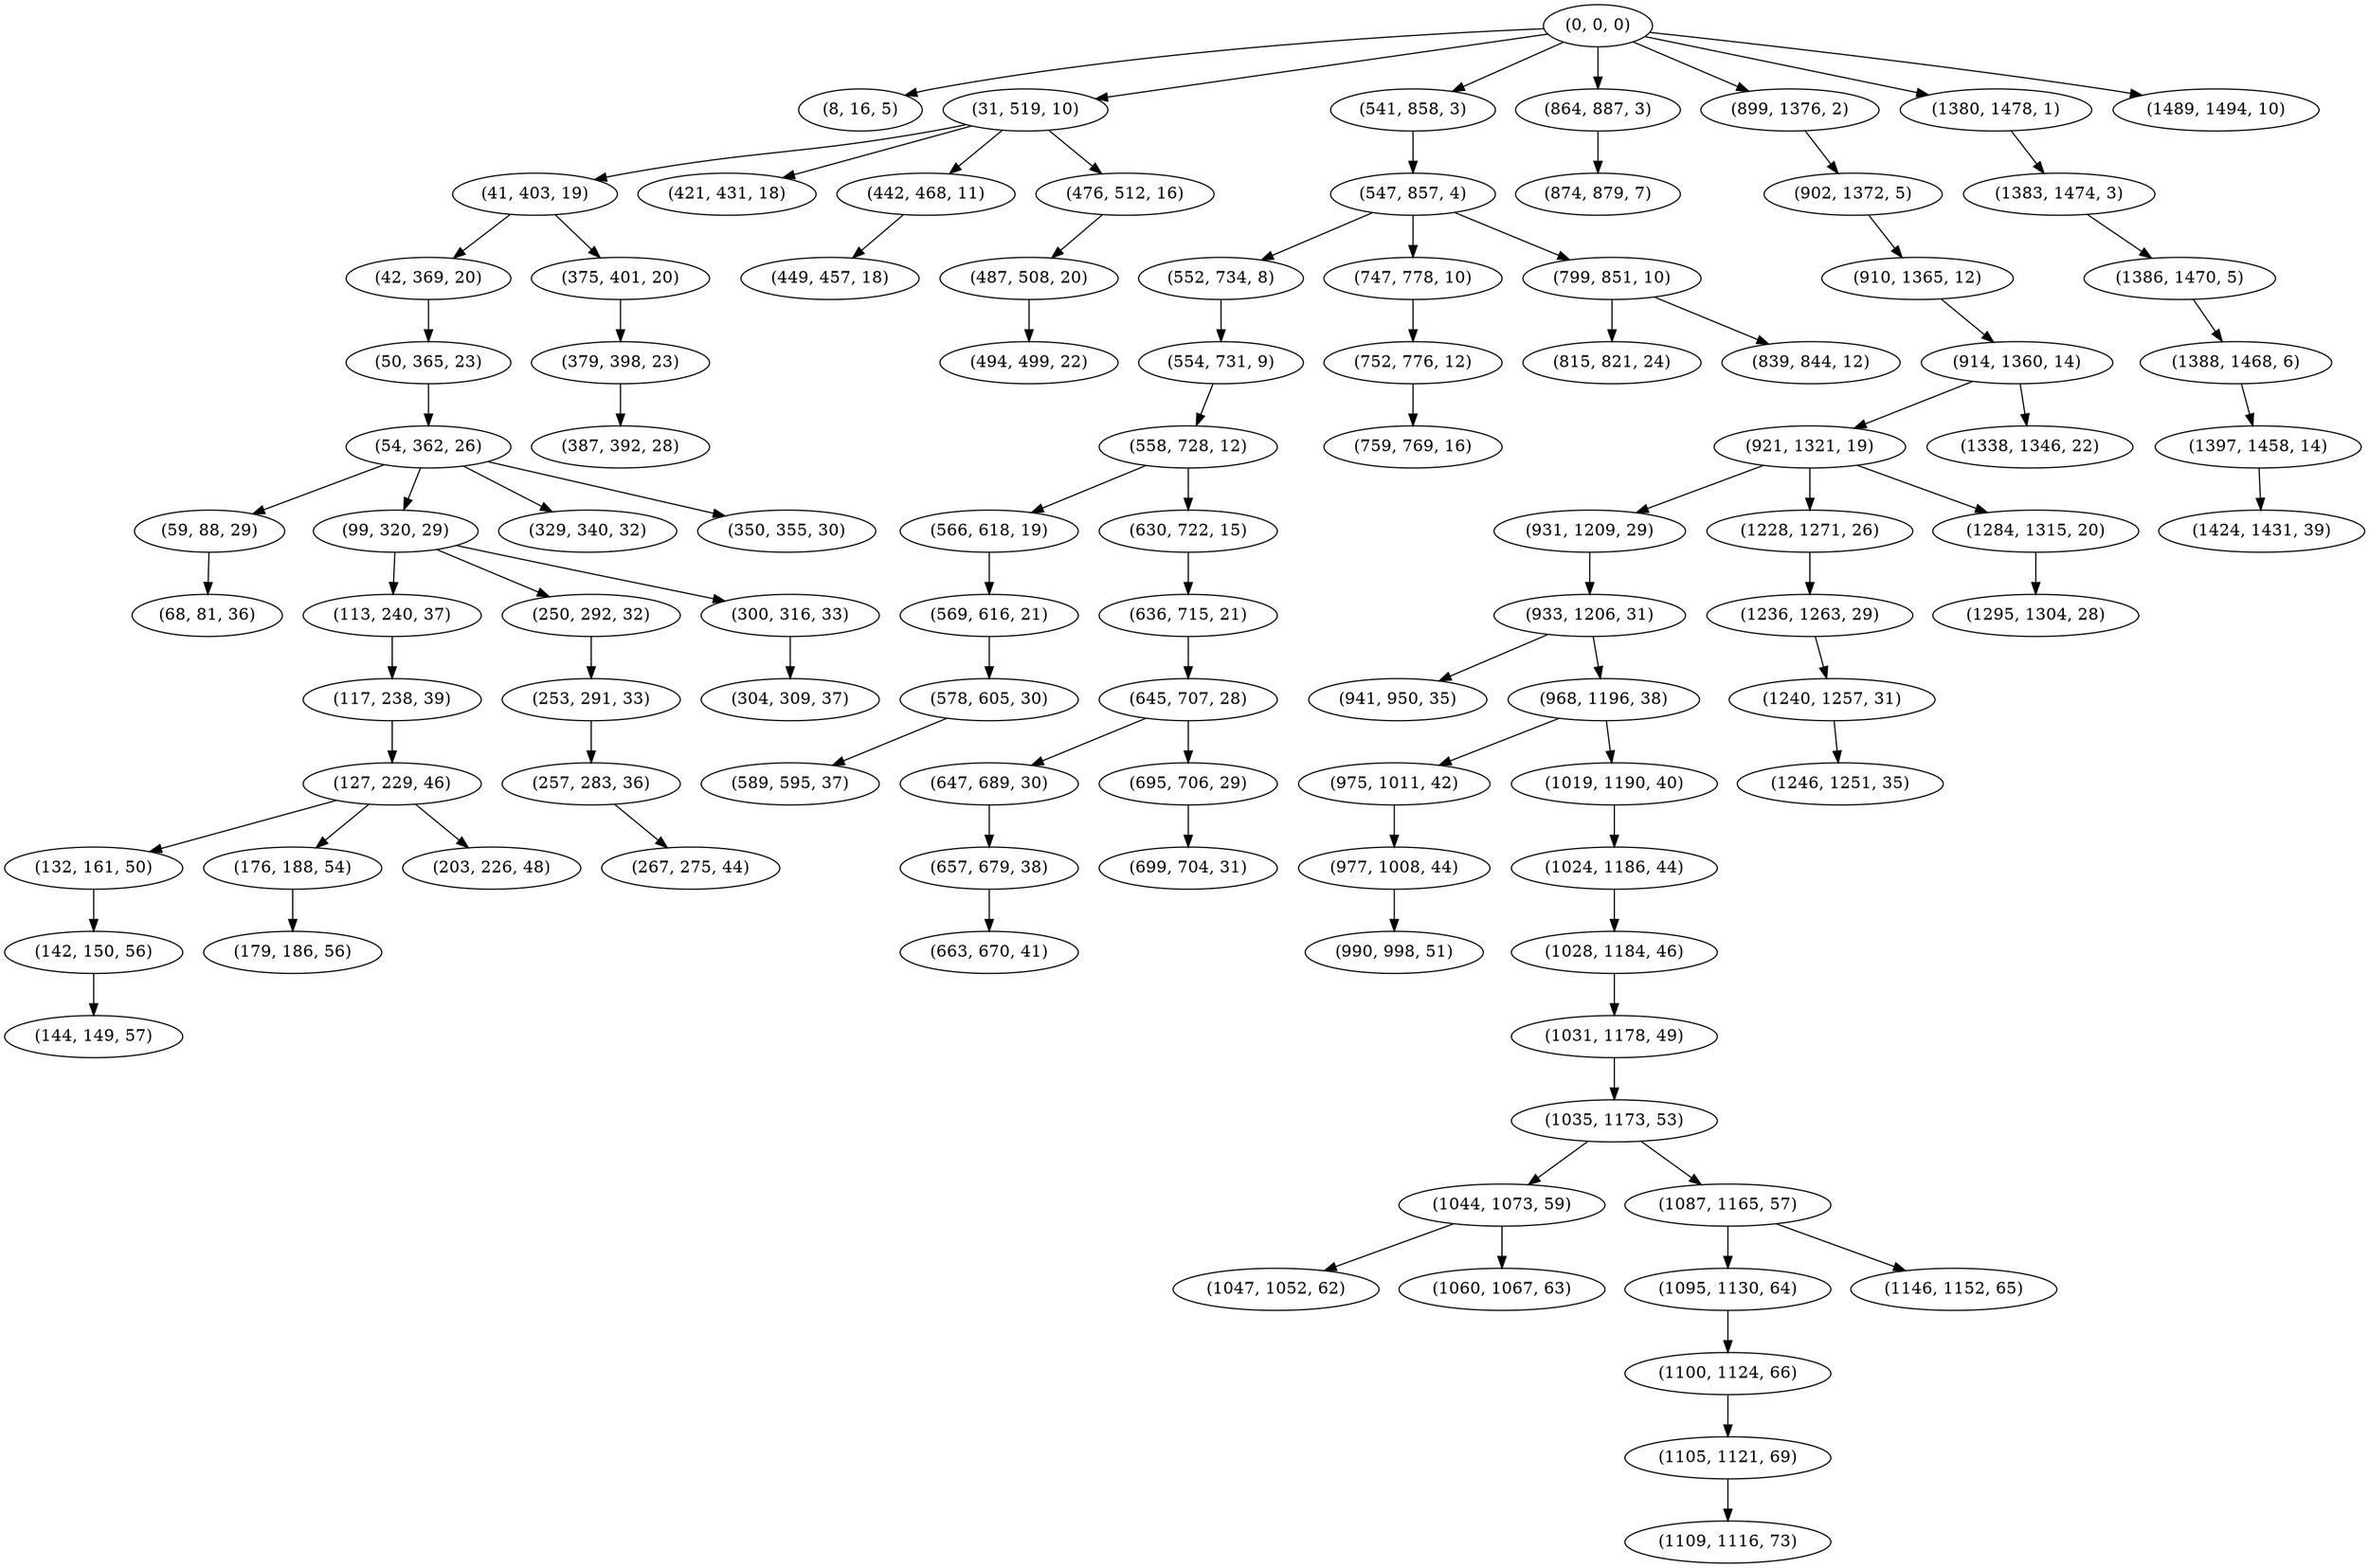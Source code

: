 digraph tree {
    "(0, 0, 0)";
    "(8, 16, 5)";
    "(31, 519, 10)";
    "(41, 403, 19)";
    "(42, 369, 20)";
    "(50, 365, 23)";
    "(54, 362, 26)";
    "(59, 88, 29)";
    "(68, 81, 36)";
    "(99, 320, 29)";
    "(113, 240, 37)";
    "(117, 238, 39)";
    "(127, 229, 46)";
    "(132, 161, 50)";
    "(142, 150, 56)";
    "(144, 149, 57)";
    "(176, 188, 54)";
    "(179, 186, 56)";
    "(203, 226, 48)";
    "(250, 292, 32)";
    "(253, 291, 33)";
    "(257, 283, 36)";
    "(267, 275, 44)";
    "(300, 316, 33)";
    "(304, 309, 37)";
    "(329, 340, 32)";
    "(350, 355, 30)";
    "(375, 401, 20)";
    "(379, 398, 23)";
    "(387, 392, 28)";
    "(421, 431, 18)";
    "(442, 468, 11)";
    "(449, 457, 18)";
    "(476, 512, 16)";
    "(487, 508, 20)";
    "(494, 499, 22)";
    "(541, 858, 3)";
    "(547, 857, 4)";
    "(552, 734, 8)";
    "(554, 731, 9)";
    "(558, 728, 12)";
    "(566, 618, 19)";
    "(569, 616, 21)";
    "(578, 605, 30)";
    "(589, 595, 37)";
    "(630, 722, 15)";
    "(636, 715, 21)";
    "(645, 707, 28)";
    "(647, 689, 30)";
    "(657, 679, 38)";
    "(663, 670, 41)";
    "(695, 706, 29)";
    "(699, 704, 31)";
    "(747, 778, 10)";
    "(752, 776, 12)";
    "(759, 769, 16)";
    "(799, 851, 10)";
    "(815, 821, 24)";
    "(839, 844, 12)";
    "(864, 887, 3)";
    "(874, 879, 7)";
    "(899, 1376, 2)";
    "(902, 1372, 5)";
    "(910, 1365, 12)";
    "(914, 1360, 14)";
    "(921, 1321, 19)";
    "(931, 1209, 29)";
    "(933, 1206, 31)";
    "(941, 950, 35)";
    "(968, 1196, 38)";
    "(975, 1011, 42)";
    "(977, 1008, 44)";
    "(990, 998, 51)";
    "(1019, 1190, 40)";
    "(1024, 1186, 44)";
    "(1028, 1184, 46)";
    "(1031, 1178, 49)";
    "(1035, 1173, 53)";
    "(1044, 1073, 59)";
    "(1047, 1052, 62)";
    "(1060, 1067, 63)";
    "(1087, 1165, 57)";
    "(1095, 1130, 64)";
    "(1100, 1124, 66)";
    "(1105, 1121, 69)";
    "(1109, 1116, 73)";
    "(1146, 1152, 65)";
    "(1228, 1271, 26)";
    "(1236, 1263, 29)";
    "(1240, 1257, 31)";
    "(1246, 1251, 35)";
    "(1284, 1315, 20)";
    "(1295, 1304, 28)";
    "(1338, 1346, 22)";
    "(1380, 1478, 1)";
    "(1383, 1474, 3)";
    "(1386, 1470, 5)";
    "(1388, 1468, 6)";
    "(1397, 1458, 14)";
    "(1424, 1431, 39)";
    "(1489, 1494, 10)";
    "(0, 0, 0)" -> "(8, 16, 5)";
    "(0, 0, 0)" -> "(31, 519, 10)";
    "(0, 0, 0)" -> "(541, 858, 3)";
    "(0, 0, 0)" -> "(864, 887, 3)";
    "(0, 0, 0)" -> "(899, 1376, 2)";
    "(0, 0, 0)" -> "(1380, 1478, 1)";
    "(0, 0, 0)" -> "(1489, 1494, 10)";
    "(31, 519, 10)" -> "(41, 403, 19)";
    "(31, 519, 10)" -> "(421, 431, 18)";
    "(31, 519, 10)" -> "(442, 468, 11)";
    "(31, 519, 10)" -> "(476, 512, 16)";
    "(41, 403, 19)" -> "(42, 369, 20)";
    "(41, 403, 19)" -> "(375, 401, 20)";
    "(42, 369, 20)" -> "(50, 365, 23)";
    "(50, 365, 23)" -> "(54, 362, 26)";
    "(54, 362, 26)" -> "(59, 88, 29)";
    "(54, 362, 26)" -> "(99, 320, 29)";
    "(54, 362, 26)" -> "(329, 340, 32)";
    "(54, 362, 26)" -> "(350, 355, 30)";
    "(59, 88, 29)" -> "(68, 81, 36)";
    "(99, 320, 29)" -> "(113, 240, 37)";
    "(99, 320, 29)" -> "(250, 292, 32)";
    "(99, 320, 29)" -> "(300, 316, 33)";
    "(113, 240, 37)" -> "(117, 238, 39)";
    "(117, 238, 39)" -> "(127, 229, 46)";
    "(127, 229, 46)" -> "(132, 161, 50)";
    "(127, 229, 46)" -> "(176, 188, 54)";
    "(127, 229, 46)" -> "(203, 226, 48)";
    "(132, 161, 50)" -> "(142, 150, 56)";
    "(142, 150, 56)" -> "(144, 149, 57)";
    "(176, 188, 54)" -> "(179, 186, 56)";
    "(250, 292, 32)" -> "(253, 291, 33)";
    "(253, 291, 33)" -> "(257, 283, 36)";
    "(257, 283, 36)" -> "(267, 275, 44)";
    "(300, 316, 33)" -> "(304, 309, 37)";
    "(375, 401, 20)" -> "(379, 398, 23)";
    "(379, 398, 23)" -> "(387, 392, 28)";
    "(442, 468, 11)" -> "(449, 457, 18)";
    "(476, 512, 16)" -> "(487, 508, 20)";
    "(487, 508, 20)" -> "(494, 499, 22)";
    "(541, 858, 3)" -> "(547, 857, 4)";
    "(547, 857, 4)" -> "(552, 734, 8)";
    "(547, 857, 4)" -> "(747, 778, 10)";
    "(547, 857, 4)" -> "(799, 851, 10)";
    "(552, 734, 8)" -> "(554, 731, 9)";
    "(554, 731, 9)" -> "(558, 728, 12)";
    "(558, 728, 12)" -> "(566, 618, 19)";
    "(558, 728, 12)" -> "(630, 722, 15)";
    "(566, 618, 19)" -> "(569, 616, 21)";
    "(569, 616, 21)" -> "(578, 605, 30)";
    "(578, 605, 30)" -> "(589, 595, 37)";
    "(630, 722, 15)" -> "(636, 715, 21)";
    "(636, 715, 21)" -> "(645, 707, 28)";
    "(645, 707, 28)" -> "(647, 689, 30)";
    "(645, 707, 28)" -> "(695, 706, 29)";
    "(647, 689, 30)" -> "(657, 679, 38)";
    "(657, 679, 38)" -> "(663, 670, 41)";
    "(695, 706, 29)" -> "(699, 704, 31)";
    "(747, 778, 10)" -> "(752, 776, 12)";
    "(752, 776, 12)" -> "(759, 769, 16)";
    "(799, 851, 10)" -> "(815, 821, 24)";
    "(799, 851, 10)" -> "(839, 844, 12)";
    "(864, 887, 3)" -> "(874, 879, 7)";
    "(899, 1376, 2)" -> "(902, 1372, 5)";
    "(902, 1372, 5)" -> "(910, 1365, 12)";
    "(910, 1365, 12)" -> "(914, 1360, 14)";
    "(914, 1360, 14)" -> "(921, 1321, 19)";
    "(914, 1360, 14)" -> "(1338, 1346, 22)";
    "(921, 1321, 19)" -> "(931, 1209, 29)";
    "(921, 1321, 19)" -> "(1228, 1271, 26)";
    "(921, 1321, 19)" -> "(1284, 1315, 20)";
    "(931, 1209, 29)" -> "(933, 1206, 31)";
    "(933, 1206, 31)" -> "(941, 950, 35)";
    "(933, 1206, 31)" -> "(968, 1196, 38)";
    "(968, 1196, 38)" -> "(975, 1011, 42)";
    "(968, 1196, 38)" -> "(1019, 1190, 40)";
    "(975, 1011, 42)" -> "(977, 1008, 44)";
    "(977, 1008, 44)" -> "(990, 998, 51)";
    "(1019, 1190, 40)" -> "(1024, 1186, 44)";
    "(1024, 1186, 44)" -> "(1028, 1184, 46)";
    "(1028, 1184, 46)" -> "(1031, 1178, 49)";
    "(1031, 1178, 49)" -> "(1035, 1173, 53)";
    "(1035, 1173, 53)" -> "(1044, 1073, 59)";
    "(1035, 1173, 53)" -> "(1087, 1165, 57)";
    "(1044, 1073, 59)" -> "(1047, 1052, 62)";
    "(1044, 1073, 59)" -> "(1060, 1067, 63)";
    "(1087, 1165, 57)" -> "(1095, 1130, 64)";
    "(1087, 1165, 57)" -> "(1146, 1152, 65)";
    "(1095, 1130, 64)" -> "(1100, 1124, 66)";
    "(1100, 1124, 66)" -> "(1105, 1121, 69)";
    "(1105, 1121, 69)" -> "(1109, 1116, 73)";
    "(1228, 1271, 26)" -> "(1236, 1263, 29)";
    "(1236, 1263, 29)" -> "(1240, 1257, 31)";
    "(1240, 1257, 31)" -> "(1246, 1251, 35)";
    "(1284, 1315, 20)" -> "(1295, 1304, 28)";
    "(1380, 1478, 1)" -> "(1383, 1474, 3)";
    "(1383, 1474, 3)" -> "(1386, 1470, 5)";
    "(1386, 1470, 5)" -> "(1388, 1468, 6)";
    "(1388, 1468, 6)" -> "(1397, 1458, 14)";
    "(1397, 1458, 14)" -> "(1424, 1431, 39)";
}
